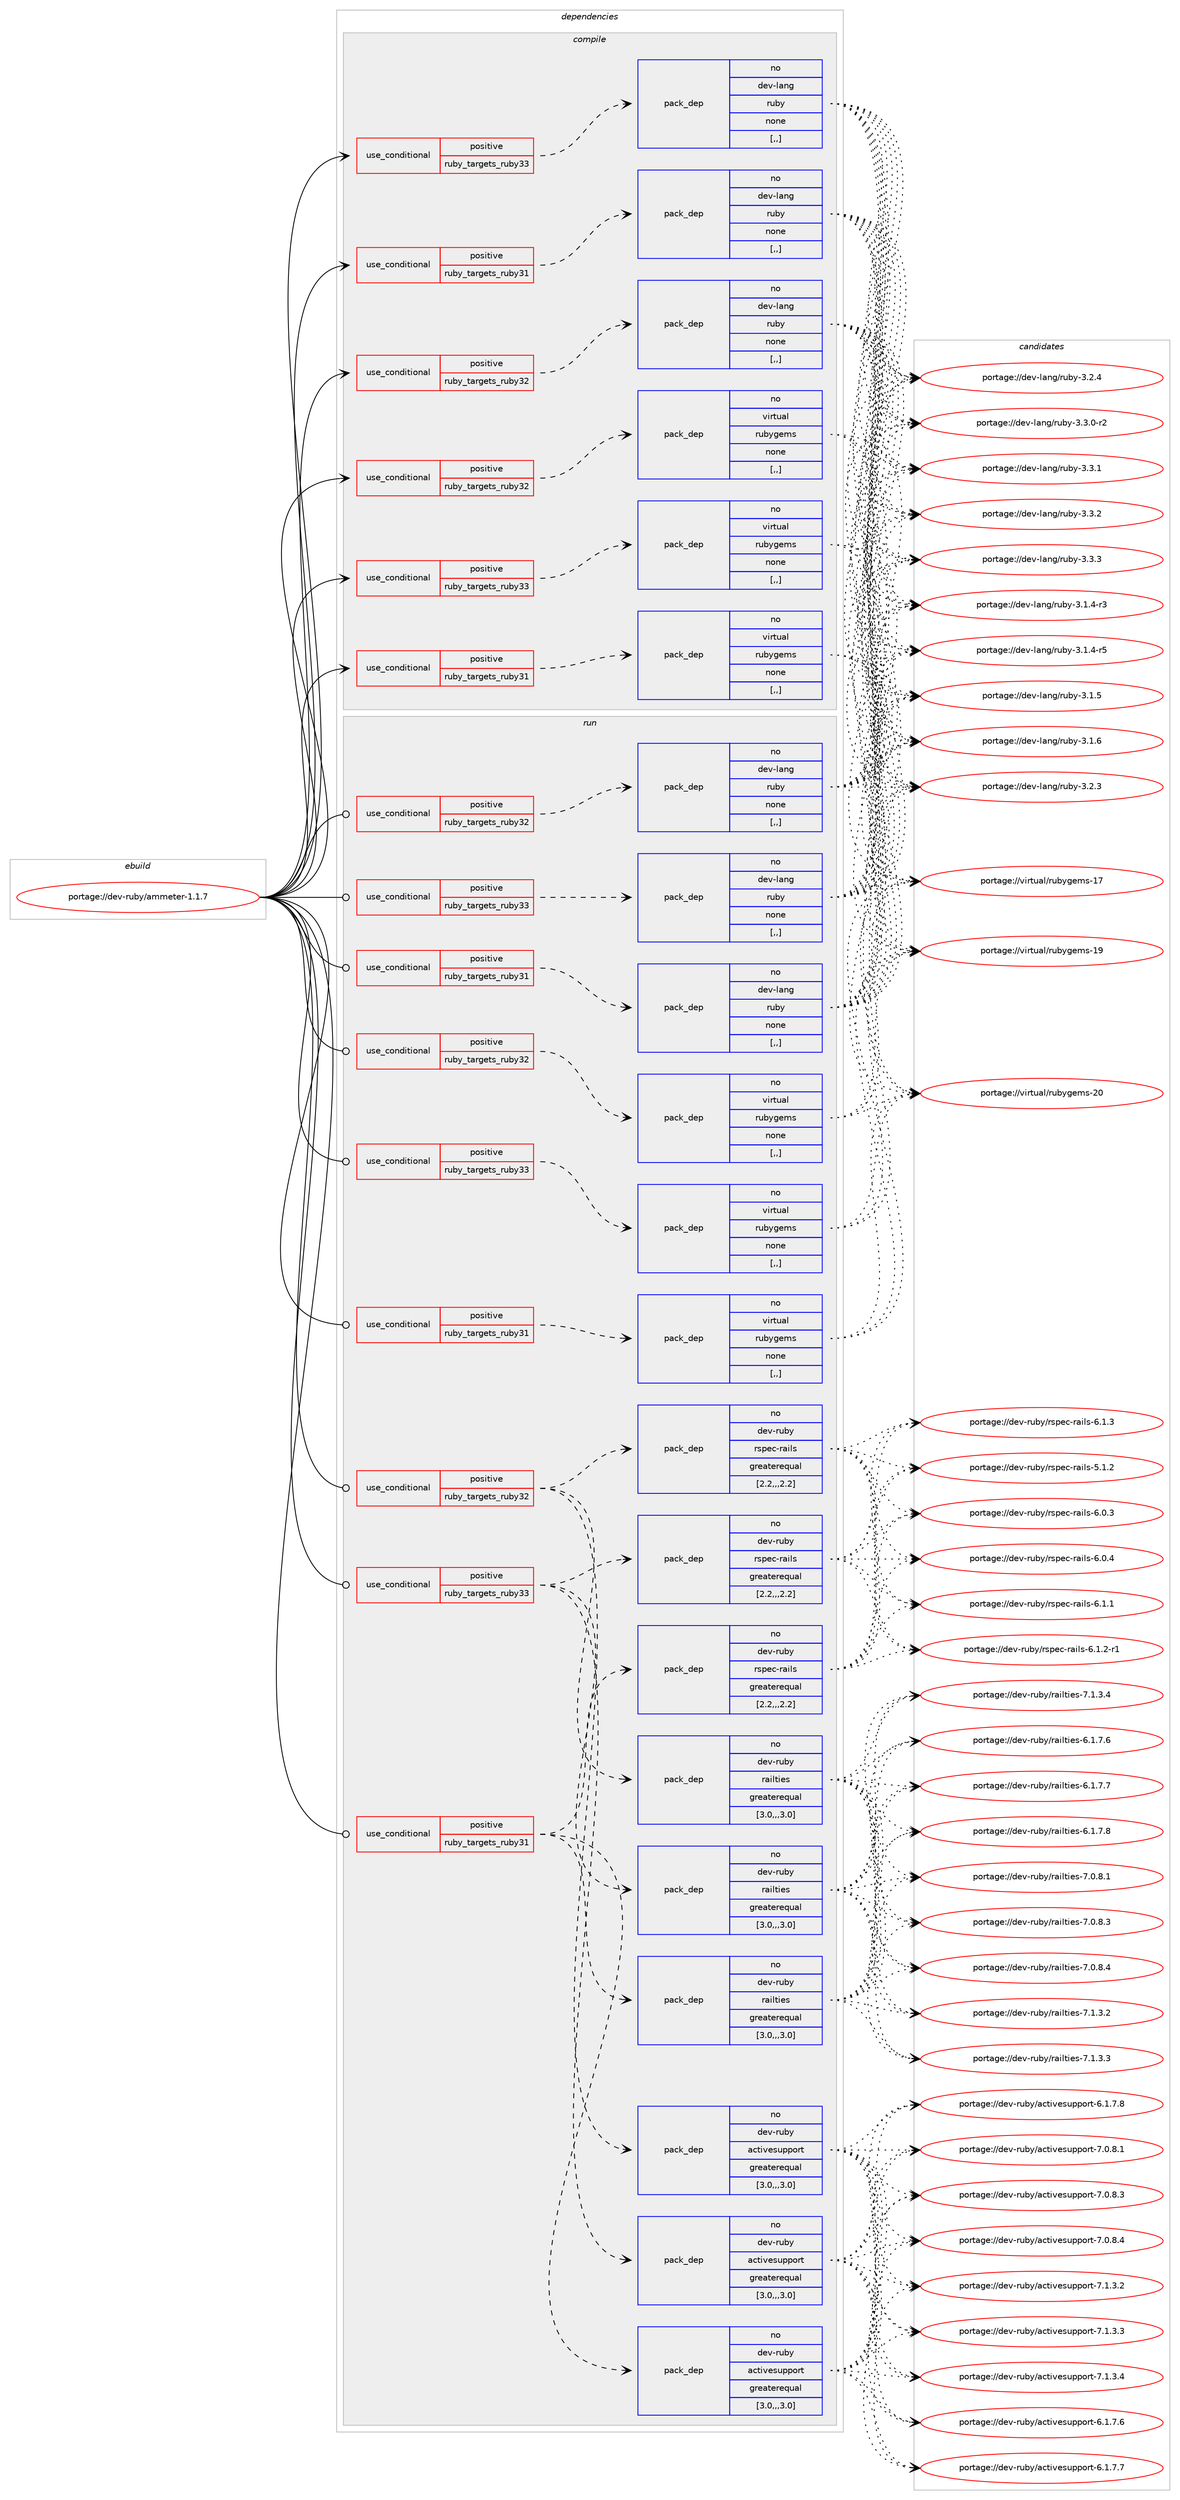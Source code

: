 digraph prolog {

# *************
# Graph options
# *************

newrank=true;
concentrate=true;
compound=true;
graph [rankdir=LR,fontname=Helvetica,fontsize=10,ranksep=1.5];#, ranksep=2.5, nodesep=0.2];
edge  [arrowhead=vee];
node  [fontname=Helvetica,fontsize=10];

# **********
# The ebuild
# **********

subgraph cluster_leftcol {
color=gray;
rank=same;
label=<<i>ebuild</i>>;
id [label="portage://dev-ruby/ammeter-1.1.7", color=red, width=4, href="../dev-ruby/ammeter-1.1.7.svg"];
}

# ****************
# The dependencies
# ****************

subgraph cluster_midcol {
color=gray;
label=<<i>dependencies</i>>;
subgraph cluster_compile {
fillcolor="#eeeeee";
style=filled;
label=<<i>compile</i>>;
subgraph cond43060 {
dependency172476 [label=<<TABLE BORDER="0" CELLBORDER="1" CELLSPACING="0" CELLPADDING="4"><TR><TD ROWSPAN="3" CELLPADDING="10">use_conditional</TD></TR><TR><TD>positive</TD></TR><TR><TD>ruby_targets_ruby31</TD></TR></TABLE>>, shape=none, color=red];
subgraph pack128158 {
dependency172477 [label=<<TABLE BORDER="0" CELLBORDER="1" CELLSPACING="0" CELLPADDING="4" WIDTH="220"><TR><TD ROWSPAN="6" CELLPADDING="30">pack_dep</TD></TR><TR><TD WIDTH="110">no</TD></TR><TR><TD>dev-lang</TD></TR><TR><TD>ruby</TD></TR><TR><TD>none</TD></TR><TR><TD>[,,]</TD></TR></TABLE>>, shape=none, color=blue];
}
dependency172476:e -> dependency172477:w [weight=20,style="dashed",arrowhead="vee"];
}
id:e -> dependency172476:w [weight=20,style="solid",arrowhead="vee"];
subgraph cond43061 {
dependency172478 [label=<<TABLE BORDER="0" CELLBORDER="1" CELLSPACING="0" CELLPADDING="4"><TR><TD ROWSPAN="3" CELLPADDING="10">use_conditional</TD></TR><TR><TD>positive</TD></TR><TR><TD>ruby_targets_ruby31</TD></TR></TABLE>>, shape=none, color=red];
subgraph pack128159 {
dependency172479 [label=<<TABLE BORDER="0" CELLBORDER="1" CELLSPACING="0" CELLPADDING="4" WIDTH="220"><TR><TD ROWSPAN="6" CELLPADDING="30">pack_dep</TD></TR><TR><TD WIDTH="110">no</TD></TR><TR><TD>virtual</TD></TR><TR><TD>rubygems</TD></TR><TR><TD>none</TD></TR><TR><TD>[,,]</TD></TR></TABLE>>, shape=none, color=blue];
}
dependency172478:e -> dependency172479:w [weight=20,style="dashed",arrowhead="vee"];
}
id:e -> dependency172478:w [weight=20,style="solid",arrowhead="vee"];
subgraph cond43062 {
dependency172480 [label=<<TABLE BORDER="0" CELLBORDER="1" CELLSPACING="0" CELLPADDING="4"><TR><TD ROWSPAN="3" CELLPADDING="10">use_conditional</TD></TR><TR><TD>positive</TD></TR><TR><TD>ruby_targets_ruby32</TD></TR></TABLE>>, shape=none, color=red];
subgraph pack128160 {
dependency172481 [label=<<TABLE BORDER="0" CELLBORDER="1" CELLSPACING="0" CELLPADDING="4" WIDTH="220"><TR><TD ROWSPAN="6" CELLPADDING="30">pack_dep</TD></TR><TR><TD WIDTH="110">no</TD></TR><TR><TD>dev-lang</TD></TR><TR><TD>ruby</TD></TR><TR><TD>none</TD></TR><TR><TD>[,,]</TD></TR></TABLE>>, shape=none, color=blue];
}
dependency172480:e -> dependency172481:w [weight=20,style="dashed",arrowhead="vee"];
}
id:e -> dependency172480:w [weight=20,style="solid",arrowhead="vee"];
subgraph cond43063 {
dependency172482 [label=<<TABLE BORDER="0" CELLBORDER="1" CELLSPACING="0" CELLPADDING="4"><TR><TD ROWSPAN="3" CELLPADDING="10">use_conditional</TD></TR><TR><TD>positive</TD></TR><TR><TD>ruby_targets_ruby32</TD></TR></TABLE>>, shape=none, color=red];
subgraph pack128161 {
dependency172483 [label=<<TABLE BORDER="0" CELLBORDER="1" CELLSPACING="0" CELLPADDING="4" WIDTH="220"><TR><TD ROWSPAN="6" CELLPADDING="30">pack_dep</TD></TR><TR><TD WIDTH="110">no</TD></TR><TR><TD>virtual</TD></TR><TR><TD>rubygems</TD></TR><TR><TD>none</TD></TR><TR><TD>[,,]</TD></TR></TABLE>>, shape=none, color=blue];
}
dependency172482:e -> dependency172483:w [weight=20,style="dashed",arrowhead="vee"];
}
id:e -> dependency172482:w [weight=20,style="solid",arrowhead="vee"];
subgraph cond43064 {
dependency172484 [label=<<TABLE BORDER="0" CELLBORDER="1" CELLSPACING="0" CELLPADDING="4"><TR><TD ROWSPAN="3" CELLPADDING="10">use_conditional</TD></TR><TR><TD>positive</TD></TR><TR><TD>ruby_targets_ruby33</TD></TR></TABLE>>, shape=none, color=red];
subgraph pack128162 {
dependency172485 [label=<<TABLE BORDER="0" CELLBORDER="1" CELLSPACING="0" CELLPADDING="4" WIDTH="220"><TR><TD ROWSPAN="6" CELLPADDING="30">pack_dep</TD></TR><TR><TD WIDTH="110">no</TD></TR><TR><TD>dev-lang</TD></TR><TR><TD>ruby</TD></TR><TR><TD>none</TD></TR><TR><TD>[,,]</TD></TR></TABLE>>, shape=none, color=blue];
}
dependency172484:e -> dependency172485:w [weight=20,style="dashed",arrowhead="vee"];
}
id:e -> dependency172484:w [weight=20,style="solid",arrowhead="vee"];
subgraph cond43065 {
dependency172486 [label=<<TABLE BORDER="0" CELLBORDER="1" CELLSPACING="0" CELLPADDING="4"><TR><TD ROWSPAN="3" CELLPADDING="10">use_conditional</TD></TR><TR><TD>positive</TD></TR><TR><TD>ruby_targets_ruby33</TD></TR></TABLE>>, shape=none, color=red];
subgraph pack128163 {
dependency172487 [label=<<TABLE BORDER="0" CELLBORDER="1" CELLSPACING="0" CELLPADDING="4" WIDTH="220"><TR><TD ROWSPAN="6" CELLPADDING="30">pack_dep</TD></TR><TR><TD WIDTH="110">no</TD></TR><TR><TD>virtual</TD></TR><TR><TD>rubygems</TD></TR><TR><TD>none</TD></TR><TR><TD>[,,]</TD></TR></TABLE>>, shape=none, color=blue];
}
dependency172486:e -> dependency172487:w [weight=20,style="dashed",arrowhead="vee"];
}
id:e -> dependency172486:w [weight=20,style="solid",arrowhead="vee"];
}
subgraph cluster_compileandrun {
fillcolor="#eeeeee";
style=filled;
label=<<i>compile and run</i>>;
}
subgraph cluster_run {
fillcolor="#eeeeee";
style=filled;
label=<<i>run</i>>;
subgraph cond43066 {
dependency172488 [label=<<TABLE BORDER="0" CELLBORDER="1" CELLSPACING="0" CELLPADDING="4"><TR><TD ROWSPAN="3" CELLPADDING="10">use_conditional</TD></TR><TR><TD>positive</TD></TR><TR><TD>ruby_targets_ruby31</TD></TR></TABLE>>, shape=none, color=red];
subgraph pack128164 {
dependency172489 [label=<<TABLE BORDER="0" CELLBORDER="1" CELLSPACING="0" CELLPADDING="4" WIDTH="220"><TR><TD ROWSPAN="6" CELLPADDING="30">pack_dep</TD></TR><TR><TD WIDTH="110">no</TD></TR><TR><TD>dev-lang</TD></TR><TR><TD>ruby</TD></TR><TR><TD>none</TD></TR><TR><TD>[,,]</TD></TR></TABLE>>, shape=none, color=blue];
}
dependency172488:e -> dependency172489:w [weight=20,style="dashed",arrowhead="vee"];
}
id:e -> dependency172488:w [weight=20,style="solid",arrowhead="odot"];
subgraph cond43067 {
dependency172490 [label=<<TABLE BORDER="0" CELLBORDER="1" CELLSPACING="0" CELLPADDING="4"><TR><TD ROWSPAN="3" CELLPADDING="10">use_conditional</TD></TR><TR><TD>positive</TD></TR><TR><TD>ruby_targets_ruby31</TD></TR></TABLE>>, shape=none, color=red];
subgraph pack128165 {
dependency172491 [label=<<TABLE BORDER="0" CELLBORDER="1" CELLSPACING="0" CELLPADDING="4" WIDTH="220"><TR><TD ROWSPAN="6" CELLPADDING="30">pack_dep</TD></TR><TR><TD WIDTH="110">no</TD></TR><TR><TD>dev-ruby</TD></TR><TR><TD>activesupport</TD></TR><TR><TD>greaterequal</TD></TR><TR><TD>[3.0,,,3.0]</TD></TR></TABLE>>, shape=none, color=blue];
}
dependency172490:e -> dependency172491:w [weight=20,style="dashed",arrowhead="vee"];
subgraph pack128166 {
dependency172492 [label=<<TABLE BORDER="0" CELLBORDER="1" CELLSPACING="0" CELLPADDING="4" WIDTH="220"><TR><TD ROWSPAN="6" CELLPADDING="30">pack_dep</TD></TR><TR><TD WIDTH="110">no</TD></TR><TR><TD>dev-ruby</TD></TR><TR><TD>railties</TD></TR><TR><TD>greaterequal</TD></TR><TR><TD>[3.0,,,3.0]</TD></TR></TABLE>>, shape=none, color=blue];
}
dependency172490:e -> dependency172492:w [weight=20,style="dashed",arrowhead="vee"];
subgraph pack128167 {
dependency172493 [label=<<TABLE BORDER="0" CELLBORDER="1" CELLSPACING="0" CELLPADDING="4" WIDTH="220"><TR><TD ROWSPAN="6" CELLPADDING="30">pack_dep</TD></TR><TR><TD WIDTH="110">no</TD></TR><TR><TD>dev-ruby</TD></TR><TR><TD>rspec-rails</TD></TR><TR><TD>greaterequal</TD></TR><TR><TD>[2.2,,,2.2]</TD></TR></TABLE>>, shape=none, color=blue];
}
dependency172490:e -> dependency172493:w [weight=20,style="dashed",arrowhead="vee"];
}
id:e -> dependency172490:w [weight=20,style="solid",arrowhead="odot"];
subgraph cond43068 {
dependency172494 [label=<<TABLE BORDER="0" CELLBORDER="1" CELLSPACING="0" CELLPADDING="4"><TR><TD ROWSPAN="3" CELLPADDING="10">use_conditional</TD></TR><TR><TD>positive</TD></TR><TR><TD>ruby_targets_ruby31</TD></TR></TABLE>>, shape=none, color=red];
subgraph pack128168 {
dependency172495 [label=<<TABLE BORDER="0" CELLBORDER="1" CELLSPACING="0" CELLPADDING="4" WIDTH="220"><TR><TD ROWSPAN="6" CELLPADDING="30">pack_dep</TD></TR><TR><TD WIDTH="110">no</TD></TR><TR><TD>virtual</TD></TR><TR><TD>rubygems</TD></TR><TR><TD>none</TD></TR><TR><TD>[,,]</TD></TR></TABLE>>, shape=none, color=blue];
}
dependency172494:e -> dependency172495:w [weight=20,style="dashed",arrowhead="vee"];
}
id:e -> dependency172494:w [weight=20,style="solid",arrowhead="odot"];
subgraph cond43069 {
dependency172496 [label=<<TABLE BORDER="0" CELLBORDER="1" CELLSPACING="0" CELLPADDING="4"><TR><TD ROWSPAN="3" CELLPADDING="10">use_conditional</TD></TR><TR><TD>positive</TD></TR><TR><TD>ruby_targets_ruby32</TD></TR></TABLE>>, shape=none, color=red];
subgraph pack128169 {
dependency172497 [label=<<TABLE BORDER="0" CELLBORDER="1" CELLSPACING="0" CELLPADDING="4" WIDTH="220"><TR><TD ROWSPAN="6" CELLPADDING="30">pack_dep</TD></TR><TR><TD WIDTH="110">no</TD></TR><TR><TD>dev-lang</TD></TR><TR><TD>ruby</TD></TR><TR><TD>none</TD></TR><TR><TD>[,,]</TD></TR></TABLE>>, shape=none, color=blue];
}
dependency172496:e -> dependency172497:w [weight=20,style="dashed",arrowhead="vee"];
}
id:e -> dependency172496:w [weight=20,style="solid",arrowhead="odot"];
subgraph cond43070 {
dependency172498 [label=<<TABLE BORDER="0" CELLBORDER="1" CELLSPACING="0" CELLPADDING="4"><TR><TD ROWSPAN="3" CELLPADDING="10">use_conditional</TD></TR><TR><TD>positive</TD></TR><TR><TD>ruby_targets_ruby32</TD></TR></TABLE>>, shape=none, color=red];
subgraph pack128170 {
dependency172499 [label=<<TABLE BORDER="0" CELLBORDER="1" CELLSPACING="0" CELLPADDING="4" WIDTH="220"><TR><TD ROWSPAN="6" CELLPADDING="30">pack_dep</TD></TR><TR><TD WIDTH="110">no</TD></TR><TR><TD>dev-ruby</TD></TR><TR><TD>activesupport</TD></TR><TR><TD>greaterequal</TD></TR><TR><TD>[3.0,,,3.0]</TD></TR></TABLE>>, shape=none, color=blue];
}
dependency172498:e -> dependency172499:w [weight=20,style="dashed",arrowhead="vee"];
subgraph pack128171 {
dependency172500 [label=<<TABLE BORDER="0" CELLBORDER="1" CELLSPACING="0" CELLPADDING="4" WIDTH="220"><TR><TD ROWSPAN="6" CELLPADDING="30">pack_dep</TD></TR><TR><TD WIDTH="110">no</TD></TR><TR><TD>dev-ruby</TD></TR><TR><TD>railties</TD></TR><TR><TD>greaterequal</TD></TR><TR><TD>[3.0,,,3.0]</TD></TR></TABLE>>, shape=none, color=blue];
}
dependency172498:e -> dependency172500:w [weight=20,style="dashed",arrowhead="vee"];
subgraph pack128172 {
dependency172501 [label=<<TABLE BORDER="0" CELLBORDER="1" CELLSPACING="0" CELLPADDING="4" WIDTH="220"><TR><TD ROWSPAN="6" CELLPADDING="30">pack_dep</TD></TR><TR><TD WIDTH="110">no</TD></TR><TR><TD>dev-ruby</TD></TR><TR><TD>rspec-rails</TD></TR><TR><TD>greaterequal</TD></TR><TR><TD>[2.2,,,2.2]</TD></TR></TABLE>>, shape=none, color=blue];
}
dependency172498:e -> dependency172501:w [weight=20,style="dashed",arrowhead="vee"];
}
id:e -> dependency172498:w [weight=20,style="solid",arrowhead="odot"];
subgraph cond43071 {
dependency172502 [label=<<TABLE BORDER="0" CELLBORDER="1" CELLSPACING="0" CELLPADDING="4"><TR><TD ROWSPAN="3" CELLPADDING="10">use_conditional</TD></TR><TR><TD>positive</TD></TR><TR><TD>ruby_targets_ruby32</TD></TR></TABLE>>, shape=none, color=red];
subgraph pack128173 {
dependency172503 [label=<<TABLE BORDER="0" CELLBORDER="1" CELLSPACING="0" CELLPADDING="4" WIDTH="220"><TR><TD ROWSPAN="6" CELLPADDING="30">pack_dep</TD></TR><TR><TD WIDTH="110">no</TD></TR><TR><TD>virtual</TD></TR><TR><TD>rubygems</TD></TR><TR><TD>none</TD></TR><TR><TD>[,,]</TD></TR></TABLE>>, shape=none, color=blue];
}
dependency172502:e -> dependency172503:w [weight=20,style="dashed",arrowhead="vee"];
}
id:e -> dependency172502:w [weight=20,style="solid",arrowhead="odot"];
subgraph cond43072 {
dependency172504 [label=<<TABLE BORDER="0" CELLBORDER="1" CELLSPACING="0" CELLPADDING="4"><TR><TD ROWSPAN="3" CELLPADDING="10">use_conditional</TD></TR><TR><TD>positive</TD></TR><TR><TD>ruby_targets_ruby33</TD></TR></TABLE>>, shape=none, color=red];
subgraph pack128174 {
dependency172505 [label=<<TABLE BORDER="0" CELLBORDER="1" CELLSPACING="0" CELLPADDING="4" WIDTH="220"><TR><TD ROWSPAN="6" CELLPADDING="30">pack_dep</TD></TR><TR><TD WIDTH="110">no</TD></TR><TR><TD>dev-lang</TD></TR><TR><TD>ruby</TD></TR><TR><TD>none</TD></TR><TR><TD>[,,]</TD></TR></TABLE>>, shape=none, color=blue];
}
dependency172504:e -> dependency172505:w [weight=20,style="dashed",arrowhead="vee"];
}
id:e -> dependency172504:w [weight=20,style="solid",arrowhead="odot"];
subgraph cond43073 {
dependency172506 [label=<<TABLE BORDER="0" CELLBORDER="1" CELLSPACING="0" CELLPADDING="4"><TR><TD ROWSPAN="3" CELLPADDING="10">use_conditional</TD></TR><TR><TD>positive</TD></TR><TR><TD>ruby_targets_ruby33</TD></TR></TABLE>>, shape=none, color=red];
subgraph pack128175 {
dependency172507 [label=<<TABLE BORDER="0" CELLBORDER="1" CELLSPACING="0" CELLPADDING="4" WIDTH="220"><TR><TD ROWSPAN="6" CELLPADDING="30">pack_dep</TD></TR><TR><TD WIDTH="110">no</TD></TR><TR><TD>dev-ruby</TD></TR><TR><TD>activesupport</TD></TR><TR><TD>greaterequal</TD></TR><TR><TD>[3.0,,,3.0]</TD></TR></TABLE>>, shape=none, color=blue];
}
dependency172506:e -> dependency172507:w [weight=20,style="dashed",arrowhead="vee"];
subgraph pack128176 {
dependency172508 [label=<<TABLE BORDER="0" CELLBORDER="1" CELLSPACING="0" CELLPADDING="4" WIDTH="220"><TR><TD ROWSPAN="6" CELLPADDING="30">pack_dep</TD></TR><TR><TD WIDTH="110">no</TD></TR><TR><TD>dev-ruby</TD></TR><TR><TD>railties</TD></TR><TR><TD>greaterequal</TD></TR><TR><TD>[3.0,,,3.0]</TD></TR></TABLE>>, shape=none, color=blue];
}
dependency172506:e -> dependency172508:w [weight=20,style="dashed",arrowhead="vee"];
subgraph pack128177 {
dependency172509 [label=<<TABLE BORDER="0" CELLBORDER="1" CELLSPACING="0" CELLPADDING="4" WIDTH="220"><TR><TD ROWSPAN="6" CELLPADDING="30">pack_dep</TD></TR><TR><TD WIDTH="110">no</TD></TR><TR><TD>dev-ruby</TD></TR><TR><TD>rspec-rails</TD></TR><TR><TD>greaterequal</TD></TR><TR><TD>[2.2,,,2.2]</TD></TR></TABLE>>, shape=none, color=blue];
}
dependency172506:e -> dependency172509:w [weight=20,style="dashed",arrowhead="vee"];
}
id:e -> dependency172506:w [weight=20,style="solid",arrowhead="odot"];
subgraph cond43074 {
dependency172510 [label=<<TABLE BORDER="0" CELLBORDER="1" CELLSPACING="0" CELLPADDING="4"><TR><TD ROWSPAN="3" CELLPADDING="10">use_conditional</TD></TR><TR><TD>positive</TD></TR><TR><TD>ruby_targets_ruby33</TD></TR></TABLE>>, shape=none, color=red];
subgraph pack128178 {
dependency172511 [label=<<TABLE BORDER="0" CELLBORDER="1" CELLSPACING="0" CELLPADDING="4" WIDTH="220"><TR><TD ROWSPAN="6" CELLPADDING="30">pack_dep</TD></TR><TR><TD WIDTH="110">no</TD></TR><TR><TD>virtual</TD></TR><TR><TD>rubygems</TD></TR><TR><TD>none</TD></TR><TR><TD>[,,]</TD></TR></TABLE>>, shape=none, color=blue];
}
dependency172510:e -> dependency172511:w [weight=20,style="dashed",arrowhead="vee"];
}
id:e -> dependency172510:w [weight=20,style="solid",arrowhead="odot"];
}
}

# **************
# The candidates
# **************

subgraph cluster_choices {
rank=same;
color=gray;
label=<<i>candidates</i>>;

subgraph choice128158 {
color=black;
nodesep=1;
choice100101118451089711010347114117981214551464946524511451 [label="portage://dev-lang/ruby-3.1.4-r3", color=red, width=4,href="../dev-lang/ruby-3.1.4-r3.svg"];
choice100101118451089711010347114117981214551464946524511453 [label="portage://dev-lang/ruby-3.1.4-r5", color=red, width=4,href="../dev-lang/ruby-3.1.4-r5.svg"];
choice10010111845108971101034711411798121455146494653 [label="portage://dev-lang/ruby-3.1.5", color=red, width=4,href="../dev-lang/ruby-3.1.5.svg"];
choice10010111845108971101034711411798121455146494654 [label="portage://dev-lang/ruby-3.1.6", color=red, width=4,href="../dev-lang/ruby-3.1.6.svg"];
choice10010111845108971101034711411798121455146504651 [label="portage://dev-lang/ruby-3.2.3", color=red, width=4,href="../dev-lang/ruby-3.2.3.svg"];
choice10010111845108971101034711411798121455146504652 [label="portage://dev-lang/ruby-3.2.4", color=red, width=4,href="../dev-lang/ruby-3.2.4.svg"];
choice100101118451089711010347114117981214551465146484511450 [label="portage://dev-lang/ruby-3.3.0-r2", color=red, width=4,href="../dev-lang/ruby-3.3.0-r2.svg"];
choice10010111845108971101034711411798121455146514649 [label="portage://dev-lang/ruby-3.3.1", color=red, width=4,href="../dev-lang/ruby-3.3.1.svg"];
choice10010111845108971101034711411798121455146514650 [label="portage://dev-lang/ruby-3.3.2", color=red, width=4,href="../dev-lang/ruby-3.3.2.svg"];
choice10010111845108971101034711411798121455146514651 [label="portage://dev-lang/ruby-3.3.3", color=red, width=4,href="../dev-lang/ruby-3.3.3.svg"];
dependency172477:e -> choice100101118451089711010347114117981214551464946524511451:w [style=dotted,weight="100"];
dependency172477:e -> choice100101118451089711010347114117981214551464946524511453:w [style=dotted,weight="100"];
dependency172477:e -> choice10010111845108971101034711411798121455146494653:w [style=dotted,weight="100"];
dependency172477:e -> choice10010111845108971101034711411798121455146494654:w [style=dotted,weight="100"];
dependency172477:e -> choice10010111845108971101034711411798121455146504651:w [style=dotted,weight="100"];
dependency172477:e -> choice10010111845108971101034711411798121455146504652:w [style=dotted,weight="100"];
dependency172477:e -> choice100101118451089711010347114117981214551465146484511450:w [style=dotted,weight="100"];
dependency172477:e -> choice10010111845108971101034711411798121455146514649:w [style=dotted,weight="100"];
dependency172477:e -> choice10010111845108971101034711411798121455146514650:w [style=dotted,weight="100"];
dependency172477:e -> choice10010111845108971101034711411798121455146514651:w [style=dotted,weight="100"];
}
subgraph choice128159 {
color=black;
nodesep=1;
choice118105114116117971084711411798121103101109115454955 [label="portage://virtual/rubygems-17", color=red, width=4,href="../virtual/rubygems-17.svg"];
choice118105114116117971084711411798121103101109115454957 [label="portage://virtual/rubygems-19", color=red, width=4,href="../virtual/rubygems-19.svg"];
choice118105114116117971084711411798121103101109115455048 [label="portage://virtual/rubygems-20", color=red, width=4,href="../virtual/rubygems-20.svg"];
dependency172479:e -> choice118105114116117971084711411798121103101109115454955:w [style=dotted,weight="100"];
dependency172479:e -> choice118105114116117971084711411798121103101109115454957:w [style=dotted,weight="100"];
dependency172479:e -> choice118105114116117971084711411798121103101109115455048:w [style=dotted,weight="100"];
}
subgraph choice128160 {
color=black;
nodesep=1;
choice100101118451089711010347114117981214551464946524511451 [label="portage://dev-lang/ruby-3.1.4-r3", color=red, width=4,href="../dev-lang/ruby-3.1.4-r3.svg"];
choice100101118451089711010347114117981214551464946524511453 [label="portage://dev-lang/ruby-3.1.4-r5", color=red, width=4,href="../dev-lang/ruby-3.1.4-r5.svg"];
choice10010111845108971101034711411798121455146494653 [label="portage://dev-lang/ruby-3.1.5", color=red, width=4,href="../dev-lang/ruby-3.1.5.svg"];
choice10010111845108971101034711411798121455146494654 [label="portage://dev-lang/ruby-3.1.6", color=red, width=4,href="../dev-lang/ruby-3.1.6.svg"];
choice10010111845108971101034711411798121455146504651 [label="portage://dev-lang/ruby-3.2.3", color=red, width=4,href="../dev-lang/ruby-3.2.3.svg"];
choice10010111845108971101034711411798121455146504652 [label="portage://dev-lang/ruby-3.2.4", color=red, width=4,href="../dev-lang/ruby-3.2.4.svg"];
choice100101118451089711010347114117981214551465146484511450 [label="portage://dev-lang/ruby-3.3.0-r2", color=red, width=4,href="../dev-lang/ruby-3.3.0-r2.svg"];
choice10010111845108971101034711411798121455146514649 [label="portage://dev-lang/ruby-3.3.1", color=red, width=4,href="../dev-lang/ruby-3.3.1.svg"];
choice10010111845108971101034711411798121455146514650 [label="portage://dev-lang/ruby-3.3.2", color=red, width=4,href="../dev-lang/ruby-3.3.2.svg"];
choice10010111845108971101034711411798121455146514651 [label="portage://dev-lang/ruby-3.3.3", color=red, width=4,href="../dev-lang/ruby-3.3.3.svg"];
dependency172481:e -> choice100101118451089711010347114117981214551464946524511451:w [style=dotted,weight="100"];
dependency172481:e -> choice100101118451089711010347114117981214551464946524511453:w [style=dotted,weight="100"];
dependency172481:e -> choice10010111845108971101034711411798121455146494653:w [style=dotted,weight="100"];
dependency172481:e -> choice10010111845108971101034711411798121455146494654:w [style=dotted,weight="100"];
dependency172481:e -> choice10010111845108971101034711411798121455146504651:w [style=dotted,weight="100"];
dependency172481:e -> choice10010111845108971101034711411798121455146504652:w [style=dotted,weight="100"];
dependency172481:e -> choice100101118451089711010347114117981214551465146484511450:w [style=dotted,weight="100"];
dependency172481:e -> choice10010111845108971101034711411798121455146514649:w [style=dotted,weight="100"];
dependency172481:e -> choice10010111845108971101034711411798121455146514650:w [style=dotted,weight="100"];
dependency172481:e -> choice10010111845108971101034711411798121455146514651:w [style=dotted,weight="100"];
}
subgraph choice128161 {
color=black;
nodesep=1;
choice118105114116117971084711411798121103101109115454955 [label="portage://virtual/rubygems-17", color=red, width=4,href="../virtual/rubygems-17.svg"];
choice118105114116117971084711411798121103101109115454957 [label="portage://virtual/rubygems-19", color=red, width=4,href="../virtual/rubygems-19.svg"];
choice118105114116117971084711411798121103101109115455048 [label="portage://virtual/rubygems-20", color=red, width=4,href="../virtual/rubygems-20.svg"];
dependency172483:e -> choice118105114116117971084711411798121103101109115454955:w [style=dotted,weight="100"];
dependency172483:e -> choice118105114116117971084711411798121103101109115454957:w [style=dotted,weight="100"];
dependency172483:e -> choice118105114116117971084711411798121103101109115455048:w [style=dotted,weight="100"];
}
subgraph choice128162 {
color=black;
nodesep=1;
choice100101118451089711010347114117981214551464946524511451 [label="portage://dev-lang/ruby-3.1.4-r3", color=red, width=4,href="../dev-lang/ruby-3.1.4-r3.svg"];
choice100101118451089711010347114117981214551464946524511453 [label="portage://dev-lang/ruby-3.1.4-r5", color=red, width=4,href="../dev-lang/ruby-3.1.4-r5.svg"];
choice10010111845108971101034711411798121455146494653 [label="portage://dev-lang/ruby-3.1.5", color=red, width=4,href="../dev-lang/ruby-3.1.5.svg"];
choice10010111845108971101034711411798121455146494654 [label="portage://dev-lang/ruby-3.1.6", color=red, width=4,href="../dev-lang/ruby-3.1.6.svg"];
choice10010111845108971101034711411798121455146504651 [label="portage://dev-lang/ruby-3.2.3", color=red, width=4,href="../dev-lang/ruby-3.2.3.svg"];
choice10010111845108971101034711411798121455146504652 [label="portage://dev-lang/ruby-3.2.4", color=red, width=4,href="../dev-lang/ruby-3.2.4.svg"];
choice100101118451089711010347114117981214551465146484511450 [label="portage://dev-lang/ruby-3.3.0-r2", color=red, width=4,href="../dev-lang/ruby-3.3.0-r2.svg"];
choice10010111845108971101034711411798121455146514649 [label="portage://dev-lang/ruby-3.3.1", color=red, width=4,href="../dev-lang/ruby-3.3.1.svg"];
choice10010111845108971101034711411798121455146514650 [label="portage://dev-lang/ruby-3.3.2", color=red, width=4,href="../dev-lang/ruby-3.3.2.svg"];
choice10010111845108971101034711411798121455146514651 [label="portage://dev-lang/ruby-3.3.3", color=red, width=4,href="../dev-lang/ruby-3.3.3.svg"];
dependency172485:e -> choice100101118451089711010347114117981214551464946524511451:w [style=dotted,weight="100"];
dependency172485:e -> choice100101118451089711010347114117981214551464946524511453:w [style=dotted,weight="100"];
dependency172485:e -> choice10010111845108971101034711411798121455146494653:w [style=dotted,weight="100"];
dependency172485:e -> choice10010111845108971101034711411798121455146494654:w [style=dotted,weight="100"];
dependency172485:e -> choice10010111845108971101034711411798121455146504651:w [style=dotted,weight="100"];
dependency172485:e -> choice10010111845108971101034711411798121455146504652:w [style=dotted,weight="100"];
dependency172485:e -> choice100101118451089711010347114117981214551465146484511450:w [style=dotted,weight="100"];
dependency172485:e -> choice10010111845108971101034711411798121455146514649:w [style=dotted,weight="100"];
dependency172485:e -> choice10010111845108971101034711411798121455146514650:w [style=dotted,weight="100"];
dependency172485:e -> choice10010111845108971101034711411798121455146514651:w [style=dotted,weight="100"];
}
subgraph choice128163 {
color=black;
nodesep=1;
choice118105114116117971084711411798121103101109115454955 [label="portage://virtual/rubygems-17", color=red, width=4,href="../virtual/rubygems-17.svg"];
choice118105114116117971084711411798121103101109115454957 [label="portage://virtual/rubygems-19", color=red, width=4,href="../virtual/rubygems-19.svg"];
choice118105114116117971084711411798121103101109115455048 [label="portage://virtual/rubygems-20", color=red, width=4,href="../virtual/rubygems-20.svg"];
dependency172487:e -> choice118105114116117971084711411798121103101109115454955:w [style=dotted,weight="100"];
dependency172487:e -> choice118105114116117971084711411798121103101109115454957:w [style=dotted,weight="100"];
dependency172487:e -> choice118105114116117971084711411798121103101109115455048:w [style=dotted,weight="100"];
}
subgraph choice128164 {
color=black;
nodesep=1;
choice100101118451089711010347114117981214551464946524511451 [label="portage://dev-lang/ruby-3.1.4-r3", color=red, width=4,href="../dev-lang/ruby-3.1.4-r3.svg"];
choice100101118451089711010347114117981214551464946524511453 [label="portage://dev-lang/ruby-3.1.4-r5", color=red, width=4,href="../dev-lang/ruby-3.1.4-r5.svg"];
choice10010111845108971101034711411798121455146494653 [label="portage://dev-lang/ruby-3.1.5", color=red, width=4,href="../dev-lang/ruby-3.1.5.svg"];
choice10010111845108971101034711411798121455146494654 [label="portage://dev-lang/ruby-3.1.6", color=red, width=4,href="../dev-lang/ruby-3.1.6.svg"];
choice10010111845108971101034711411798121455146504651 [label="portage://dev-lang/ruby-3.2.3", color=red, width=4,href="../dev-lang/ruby-3.2.3.svg"];
choice10010111845108971101034711411798121455146504652 [label="portage://dev-lang/ruby-3.2.4", color=red, width=4,href="../dev-lang/ruby-3.2.4.svg"];
choice100101118451089711010347114117981214551465146484511450 [label="portage://dev-lang/ruby-3.3.0-r2", color=red, width=4,href="../dev-lang/ruby-3.3.0-r2.svg"];
choice10010111845108971101034711411798121455146514649 [label="portage://dev-lang/ruby-3.3.1", color=red, width=4,href="../dev-lang/ruby-3.3.1.svg"];
choice10010111845108971101034711411798121455146514650 [label="portage://dev-lang/ruby-3.3.2", color=red, width=4,href="../dev-lang/ruby-3.3.2.svg"];
choice10010111845108971101034711411798121455146514651 [label="portage://dev-lang/ruby-3.3.3", color=red, width=4,href="../dev-lang/ruby-3.3.3.svg"];
dependency172489:e -> choice100101118451089711010347114117981214551464946524511451:w [style=dotted,weight="100"];
dependency172489:e -> choice100101118451089711010347114117981214551464946524511453:w [style=dotted,weight="100"];
dependency172489:e -> choice10010111845108971101034711411798121455146494653:w [style=dotted,weight="100"];
dependency172489:e -> choice10010111845108971101034711411798121455146494654:w [style=dotted,weight="100"];
dependency172489:e -> choice10010111845108971101034711411798121455146504651:w [style=dotted,weight="100"];
dependency172489:e -> choice10010111845108971101034711411798121455146504652:w [style=dotted,weight="100"];
dependency172489:e -> choice100101118451089711010347114117981214551465146484511450:w [style=dotted,weight="100"];
dependency172489:e -> choice10010111845108971101034711411798121455146514649:w [style=dotted,weight="100"];
dependency172489:e -> choice10010111845108971101034711411798121455146514650:w [style=dotted,weight="100"];
dependency172489:e -> choice10010111845108971101034711411798121455146514651:w [style=dotted,weight="100"];
}
subgraph choice128165 {
color=black;
nodesep=1;
choice10010111845114117981214797991161051181011151171121121111141164554464946554654 [label="portage://dev-ruby/activesupport-6.1.7.6", color=red, width=4,href="../dev-ruby/activesupport-6.1.7.6.svg"];
choice10010111845114117981214797991161051181011151171121121111141164554464946554655 [label="portage://dev-ruby/activesupport-6.1.7.7", color=red, width=4,href="../dev-ruby/activesupport-6.1.7.7.svg"];
choice10010111845114117981214797991161051181011151171121121111141164554464946554656 [label="portage://dev-ruby/activesupport-6.1.7.8", color=red, width=4,href="../dev-ruby/activesupport-6.1.7.8.svg"];
choice10010111845114117981214797991161051181011151171121121111141164555464846564649 [label="portage://dev-ruby/activesupport-7.0.8.1", color=red, width=4,href="../dev-ruby/activesupport-7.0.8.1.svg"];
choice10010111845114117981214797991161051181011151171121121111141164555464846564651 [label="portage://dev-ruby/activesupport-7.0.8.3", color=red, width=4,href="../dev-ruby/activesupport-7.0.8.3.svg"];
choice10010111845114117981214797991161051181011151171121121111141164555464846564652 [label="portage://dev-ruby/activesupport-7.0.8.4", color=red, width=4,href="../dev-ruby/activesupport-7.0.8.4.svg"];
choice10010111845114117981214797991161051181011151171121121111141164555464946514650 [label="portage://dev-ruby/activesupport-7.1.3.2", color=red, width=4,href="../dev-ruby/activesupport-7.1.3.2.svg"];
choice10010111845114117981214797991161051181011151171121121111141164555464946514651 [label="portage://dev-ruby/activesupport-7.1.3.3", color=red, width=4,href="../dev-ruby/activesupport-7.1.3.3.svg"];
choice10010111845114117981214797991161051181011151171121121111141164555464946514652 [label="portage://dev-ruby/activesupport-7.1.3.4", color=red, width=4,href="../dev-ruby/activesupport-7.1.3.4.svg"];
dependency172491:e -> choice10010111845114117981214797991161051181011151171121121111141164554464946554654:w [style=dotted,weight="100"];
dependency172491:e -> choice10010111845114117981214797991161051181011151171121121111141164554464946554655:w [style=dotted,weight="100"];
dependency172491:e -> choice10010111845114117981214797991161051181011151171121121111141164554464946554656:w [style=dotted,weight="100"];
dependency172491:e -> choice10010111845114117981214797991161051181011151171121121111141164555464846564649:w [style=dotted,weight="100"];
dependency172491:e -> choice10010111845114117981214797991161051181011151171121121111141164555464846564651:w [style=dotted,weight="100"];
dependency172491:e -> choice10010111845114117981214797991161051181011151171121121111141164555464846564652:w [style=dotted,weight="100"];
dependency172491:e -> choice10010111845114117981214797991161051181011151171121121111141164555464946514650:w [style=dotted,weight="100"];
dependency172491:e -> choice10010111845114117981214797991161051181011151171121121111141164555464946514651:w [style=dotted,weight="100"];
dependency172491:e -> choice10010111845114117981214797991161051181011151171121121111141164555464946514652:w [style=dotted,weight="100"];
}
subgraph choice128166 {
color=black;
nodesep=1;
choice100101118451141179812147114971051081161051011154554464946554654 [label="portage://dev-ruby/railties-6.1.7.6", color=red, width=4,href="../dev-ruby/railties-6.1.7.6.svg"];
choice100101118451141179812147114971051081161051011154554464946554655 [label="portage://dev-ruby/railties-6.1.7.7", color=red, width=4,href="../dev-ruby/railties-6.1.7.7.svg"];
choice100101118451141179812147114971051081161051011154554464946554656 [label="portage://dev-ruby/railties-6.1.7.8", color=red, width=4,href="../dev-ruby/railties-6.1.7.8.svg"];
choice100101118451141179812147114971051081161051011154555464846564649 [label="portage://dev-ruby/railties-7.0.8.1", color=red, width=4,href="../dev-ruby/railties-7.0.8.1.svg"];
choice100101118451141179812147114971051081161051011154555464846564651 [label="portage://dev-ruby/railties-7.0.8.3", color=red, width=4,href="../dev-ruby/railties-7.0.8.3.svg"];
choice100101118451141179812147114971051081161051011154555464846564652 [label="portage://dev-ruby/railties-7.0.8.4", color=red, width=4,href="../dev-ruby/railties-7.0.8.4.svg"];
choice100101118451141179812147114971051081161051011154555464946514650 [label="portage://dev-ruby/railties-7.1.3.2", color=red, width=4,href="../dev-ruby/railties-7.1.3.2.svg"];
choice100101118451141179812147114971051081161051011154555464946514651 [label="portage://dev-ruby/railties-7.1.3.3", color=red, width=4,href="../dev-ruby/railties-7.1.3.3.svg"];
choice100101118451141179812147114971051081161051011154555464946514652 [label="portage://dev-ruby/railties-7.1.3.4", color=red, width=4,href="../dev-ruby/railties-7.1.3.4.svg"];
dependency172492:e -> choice100101118451141179812147114971051081161051011154554464946554654:w [style=dotted,weight="100"];
dependency172492:e -> choice100101118451141179812147114971051081161051011154554464946554655:w [style=dotted,weight="100"];
dependency172492:e -> choice100101118451141179812147114971051081161051011154554464946554656:w [style=dotted,weight="100"];
dependency172492:e -> choice100101118451141179812147114971051081161051011154555464846564649:w [style=dotted,weight="100"];
dependency172492:e -> choice100101118451141179812147114971051081161051011154555464846564651:w [style=dotted,weight="100"];
dependency172492:e -> choice100101118451141179812147114971051081161051011154555464846564652:w [style=dotted,weight="100"];
dependency172492:e -> choice100101118451141179812147114971051081161051011154555464946514650:w [style=dotted,weight="100"];
dependency172492:e -> choice100101118451141179812147114971051081161051011154555464946514651:w [style=dotted,weight="100"];
dependency172492:e -> choice100101118451141179812147114971051081161051011154555464946514652:w [style=dotted,weight="100"];
}
subgraph choice128167 {
color=black;
nodesep=1;
choice100101118451141179812147114115112101994511497105108115455346494650 [label="portage://dev-ruby/rspec-rails-5.1.2", color=red, width=4,href="../dev-ruby/rspec-rails-5.1.2.svg"];
choice100101118451141179812147114115112101994511497105108115455446484651 [label="portage://dev-ruby/rspec-rails-6.0.3", color=red, width=4,href="../dev-ruby/rspec-rails-6.0.3.svg"];
choice100101118451141179812147114115112101994511497105108115455446484652 [label="portage://dev-ruby/rspec-rails-6.0.4", color=red, width=4,href="../dev-ruby/rspec-rails-6.0.4.svg"];
choice100101118451141179812147114115112101994511497105108115455446494649 [label="portage://dev-ruby/rspec-rails-6.1.1", color=red, width=4,href="../dev-ruby/rspec-rails-6.1.1.svg"];
choice1001011184511411798121471141151121019945114971051081154554464946504511449 [label="portage://dev-ruby/rspec-rails-6.1.2-r1", color=red, width=4,href="../dev-ruby/rspec-rails-6.1.2-r1.svg"];
choice100101118451141179812147114115112101994511497105108115455446494651 [label="portage://dev-ruby/rspec-rails-6.1.3", color=red, width=4,href="../dev-ruby/rspec-rails-6.1.3.svg"];
dependency172493:e -> choice100101118451141179812147114115112101994511497105108115455346494650:w [style=dotted,weight="100"];
dependency172493:e -> choice100101118451141179812147114115112101994511497105108115455446484651:w [style=dotted,weight="100"];
dependency172493:e -> choice100101118451141179812147114115112101994511497105108115455446484652:w [style=dotted,weight="100"];
dependency172493:e -> choice100101118451141179812147114115112101994511497105108115455446494649:w [style=dotted,weight="100"];
dependency172493:e -> choice1001011184511411798121471141151121019945114971051081154554464946504511449:w [style=dotted,weight="100"];
dependency172493:e -> choice100101118451141179812147114115112101994511497105108115455446494651:w [style=dotted,weight="100"];
}
subgraph choice128168 {
color=black;
nodesep=1;
choice118105114116117971084711411798121103101109115454955 [label="portage://virtual/rubygems-17", color=red, width=4,href="../virtual/rubygems-17.svg"];
choice118105114116117971084711411798121103101109115454957 [label="portage://virtual/rubygems-19", color=red, width=4,href="../virtual/rubygems-19.svg"];
choice118105114116117971084711411798121103101109115455048 [label="portage://virtual/rubygems-20", color=red, width=4,href="../virtual/rubygems-20.svg"];
dependency172495:e -> choice118105114116117971084711411798121103101109115454955:w [style=dotted,weight="100"];
dependency172495:e -> choice118105114116117971084711411798121103101109115454957:w [style=dotted,weight="100"];
dependency172495:e -> choice118105114116117971084711411798121103101109115455048:w [style=dotted,weight="100"];
}
subgraph choice128169 {
color=black;
nodesep=1;
choice100101118451089711010347114117981214551464946524511451 [label="portage://dev-lang/ruby-3.1.4-r3", color=red, width=4,href="../dev-lang/ruby-3.1.4-r3.svg"];
choice100101118451089711010347114117981214551464946524511453 [label="portage://dev-lang/ruby-3.1.4-r5", color=red, width=4,href="../dev-lang/ruby-3.1.4-r5.svg"];
choice10010111845108971101034711411798121455146494653 [label="portage://dev-lang/ruby-3.1.5", color=red, width=4,href="../dev-lang/ruby-3.1.5.svg"];
choice10010111845108971101034711411798121455146494654 [label="portage://dev-lang/ruby-3.1.6", color=red, width=4,href="../dev-lang/ruby-3.1.6.svg"];
choice10010111845108971101034711411798121455146504651 [label="portage://dev-lang/ruby-3.2.3", color=red, width=4,href="../dev-lang/ruby-3.2.3.svg"];
choice10010111845108971101034711411798121455146504652 [label="portage://dev-lang/ruby-3.2.4", color=red, width=4,href="../dev-lang/ruby-3.2.4.svg"];
choice100101118451089711010347114117981214551465146484511450 [label="portage://dev-lang/ruby-3.3.0-r2", color=red, width=4,href="../dev-lang/ruby-3.3.0-r2.svg"];
choice10010111845108971101034711411798121455146514649 [label="portage://dev-lang/ruby-3.3.1", color=red, width=4,href="../dev-lang/ruby-3.3.1.svg"];
choice10010111845108971101034711411798121455146514650 [label="portage://dev-lang/ruby-3.3.2", color=red, width=4,href="../dev-lang/ruby-3.3.2.svg"];
choice10010111845108971101034711411798121455146514651 [label="portage://dev-lang/ruby-3.3.3", color=red, width=4,href="../dev-lang/ruby-3.3.3.svg"];
dependency172497:e -> choice100101118451089711010347114117981214551464946524511451:w [style=dotted,weight="100"];
dependency172497:e -> choice100101118451089711010347114117981214551464946524511453:w [style=dotted,weight="100"];
dependency172497:e -> choice10010111845108971101034711411798121455146494653:w [style=dotted,weight="100"];
dependency172497:e -> choice10010111845108971101034711411798121455146494654:w [style=dotted,weight="100"];
dependency172497:e -> choice10010111845108971101034711411798121455146504651:w [style=dotted,weight="100"];
dependency172497:e -> choice10010111845108971101034711411798121455146504652:w [style=dotted,weight="100"];
dependency172497:e -> choice100101118451089711010347114117981214551465146484511450:w [style=dotted,weight="100"];
dependency172497:e -> choice10010111845108971101034711411798121455146514649:w [style=dotted,weight="100"];
dependency172497:e -> choice10010111845108971101034711411798121455146514650:w [style=dotted,weight="100"];
dependency172497:e -> choice10010111845108971101034711411798121455146514651:w [style=dotted,weight="100"];
}
subgraph choice128170 {
color=black;
nodesep=1;
choice10010111845114117981214797991161051181011151171121121111141164554464946554654 [label="portage://dev-ruby/activesupport-6.1.7.6", color=red, width=4,href="../dev-ruby/activesupport-6.1.7.6.svg"];
choice10010111845114117981214797991161051181011151171121121111141164554464946554655 [label="portage://dev-ruby/activesupport-6.1.7.7", color=red, width=4,href="../dev-ruby/activesupport-6.1.7.7.svg"];
choice10010111845114117981214797991161051181011151171121121111141164554464946554656 [label="portage://dev-ruby/activesupport-6.1.7.8", color=red, width=4,href="../dev-ruby/activesupport-6.1.7.8.svg"];
choice10010111845114117981214797991161051181011151171121121111141164555464846564649 [label="portage://dev-ruby/activesupport-7.0.8.1", color=red, width=4,href="../dev-ruby/activesupport-7.0.8.1.svg"];
choice10010111845114117981214797991161051181011151171121121111141164555464846564651 [label="portage://dev-ruby/activesupport-7.0.8.3", color=red, width=4,href="../dev-ruby/activesupport-7.0.8.3.svg"];
choice10010111845114117981214797991161051181011151171121121111141164555464846564652 [label="portage://dev-ruby/activesupport-7.0.8.4", color=red, width=4,href="../dev-ruby/activesupport-7.0.8.4.svg"];
choice10010111845114117981214797991161051181011151171121121111141164555464946514650 [label="portage://dev-ruby/activesupport-7.1.3.2", color=red, width=4,href="../dev-ruby/activesupport-7.1.3.2.svg"];
choice10010111845114117981214797991161051181011151171121121111141164555464946514651 [label="portage://dev-ruby/activesupport-7.1.3.3", color=red, width=4,href="../dev-ruby/activesupport-7.1.3.3.svg"];
choice10010111845114117981214797991161051181011151171121121111141164555464946514652 [label="portage://dev-ruby/activesupport-7.1.3.4", color=red, width=4,href="../dev-ruby/activesupport-7.1.3.4.svg"];
dependency172499:e -> choice10010111845114117981214797991161051181011151171121121111141164554464946554654:w [style=dotted,weight="100"];
dependency172499:e -> choice10010111845114117981214797991161051181011151171121121111141164554464946554655:w [style=dotted,weight="100"];
dependency172499:e -> choice10010111845114117981214797991161051181011151171121121111141164554464946554656:w [style=dotted,weight="100"];
dependency172499:e -> choice10010111845114117981214797991161051181011151171121121111141164555464846564649:w [style=dotted,weight="100"];
dependency172499:e -> choice10010111845114117981214797991161051181011151171121121111141164555464846564651:w [style=dotted,weight="100"];
dependency172499:e -> choice10010111845114117981214797991161051181011151171121121111141164555464846564652:w [style=dotted,weight="100"];
dependency172499:e -> choice10010111845114117981214797991161051181011151171121121111141164555464946514650:w [style=dotted,weight="100"];
dependency172499:e -> choice10010111845114117981214797991161051181011151171121121111141164555464946514651:w [style=dotted,weight="100"];
dependency172499:e -> choice10010111845114117981214797991161051181011151171121121111141164555464946514652:w [style=dotted,weight="100"];
}
subgraph choice128171 {
color=black;
nodesep=1;
choice100101118451141179812147114971051081161051011154554464946554654 [label="portage://dev-ruby/railties-6.1.7.6", color=red, width=4,href="../dev-ruby/railties-6.1.7.6.svg"];
choice100101118451141179812147114971051081161051011154554464946554655 [label="portage://dev-ruby/railties-6.1.7.7", color=red, width=4,href="../dev-ruby/railties-6.1.7.7.svg"];
choice100101118451141179812147114971051081161051011154554464946554656 [label="portage://dev-ruby/railties-6.1.7.8", color=red, width=4,href="../dev-ruby/railties-6.1.7.8.svg"];
choice100101118451141179812147114971051081161051011154555464846564649 [label="portage://dev-ruby/railties-7.0.8.1", color=red, width=4,href="../dev-ruby/railties-7.0.8.1.svg"];
choice100101118451141179812147114971051081161051011154555464846564651 [label="portage://dev-ruby/railties-7.0.8.3", color=red, width=4,href="../dev-ruby/railties-7.0.8.3.svg"];
choice100101118451141179812147114971051081161051011154555464846564652 [label="portage://dev-ruby/railties-7.0.8.4", color=red, width=4,href="../dev-ruby/railties-7.0.8.4.svg"];
choice100101118451141179812147114971051081161051011154555464946514650 [label="portage://dev-ruby/railties-7.1.3.2", color=red, width=4,href="../dev-ruby/railties-7.1.3.2.svg"];
choice100101118451141179812147114971051081161051011154555464946514651 [label="portage://dev-ruby/railties-7.1.3.3", color=red, width=4,href="../dev-ruby/railties-7.1.3.3.svg"];
choice100101118451141179812147114971051081161051011154555464946514652 [label="portage://dev-ruby/railties-7.1.3.4", color=red, width=4,href="../dev-ruby/railties-7.1.3.4.svg"];
dependency172500:e -> choice100101118451141179812147114971051081161051011154554464946554654:w [style=dotted,weight="100"];
dependency172500:e -> choice100101118451141179812147114971051081161051011154554464946554655:w [style=dotted,weight="100"];
dependency172500:e -> choice100101118451141179812147114971051081161051011154554464946554656:w [style=dotted,weight="100"];
dependency172500:e -> choice100101118451141179812147114971051081161051011154555464846564649:w [style=dotted,weight="100"];
dependency172500:e -> choice100101118451141179812147114971051081161051011154555464846564651:w [style=dotted,weight="100"];
dependency172500:e -> choice100101118451141179812147114971051081161051011154555464846564652:w [style=dotted,weight="100"];
dependency172500:e -> choice100101118451141179812147114971051081161051011154555464946514650:w [style=dotted,weight="100"];
dependency172500:e -> choice100101118451141179812147114971051081161051011154555464946514651:w [style=dotted,weight="100"];
dependency172500:e -> choice100101118451141179812147114971051081161051011154555464946514652:w [style=dotted,weight="100"];
}
subgraph choice128172 {
color=black;
nodesep=1;
choice100101118451141179812147114115112101994511497105108115455346494650 [label="portage://dev-ruby/rspec-rails-5.1.2", color=red, width=4,href="../dev-ruby/rspec-rails-5.1.2.svg"];
choice100101118451141179812147114115112101994511497105108115455446484651 [label="portage://dev-ruby/rspec-rails-6.0.3", color=red, width=4,href="../dev-ruby/rspec-rails-6.0.3.svg"];
choice100101118451141179812147114115112101994511497105108115455446484652 [label="portage://dev-ruby/rspec-rails-6.0.4", color=red, width=4,href="../dev-ruby/rspec-rails-6.0.4.svg"];
choice100101118451141179812147114115112101994511497105108115455446494649 [label="portage://dev-ruby/rspec-rails-6.1.1", color=red, width=4,href="../dev-ruby/rspec-rails-6.1.1.svg"];
choice1001011184511411798121471141151121019945114971051081154554464946504511449 [label="portage://dev-ruby/rspec-rails-6.1.2-r1", color=red, width=4,href="../dev-ruby/rspec-rails-6.1.2-r1.svg"];
choice100101118451141179812147114115112101994511497105108115455446494651 [label="portage://dev-ruby/rspec-rails-6.1.3", color=red, width=4,href="../dev-ruby/rspec-rails-6.1.3.svg"];
dependency172501:e -> choice100101118451141179812147114115112101994511497105108115455346494650:w [style=dotted,weight="100"];
dependency172501:e -> choice100101118451141179812147114115112101994511497105108115455446484651:w [style=dotted,weight="100"];
dependency172501:e -> choice100101118451141179812147114115112101994511497105108115455446484652:w [style=dotted,weight="100"];
dependency172501:e -> choice100101118451141179812147114115112101994511497105108115455446494649:w [style=dotted,weight="100"];
dependency172501:e -> choice1001011184511411798121471141151121019945114971051081154554464946504511449:w [style=dotted,weight="100"];
dependency172501:e -> choice100101118451141179812147114115112101994511497105108115455446494651:w [style=dotted,weight="100"];
}
subgraph choice128173 {
color=black;
nodesep=1;
choice118105114116117971084711411798121103101109115454955 [label="portage://virtual/rubygems-17", color=red, width=4,href="../virtual/rubygems-17.svg"];
choice118105114116117971084711411798121103101109115454957 [label="portage://virtual/rubygems-19", color=red, width=4,href="../virtual/rubygems-19.svg"];
choice118105114116117971084711411798121103101109115455048 [label="portage://virtual/rubygems-20", color=red, width=4,href="../virtual/rubygems-20.svg"];
dependency172503:e -> choice118105114116117971084711411798121103101109115454955:w [style=dotted,weight="100"];
dependency172503:e -> choice118105114116117971084711411798121103101109115454957:w [style=dotted,weight="100"];
dependency172503:e -> choice118105114116117971084711411798121103101109115455048:w [style=dotted,weight="100"];
}
subgraph choice128174 {
color=black;
nodesep=1;
choice100101118451089711010347114117981214551464946524511451 [label="portage://dev-lang/ruby-3.1.4-r3", color=red, width=4,href="../dev-lang/ruby-3.1.4-r3.svg"];
choice100101118451089711010347114117981214551464946524511453 [label="portage://dev-lang/ruby-3.1.4-r5", color=red, width=4,href="../dev-lang/ruby-3.1.4-r5.svg"];
choice10010111845108971101034711411798121455146494653 [label="portage://dev-lang/ruby-3.1.5", color=red, width=4,href="../dev-lang/ruby-3.1.5.svg"];
choice10010111845108971101034711411798121455146494654 [label="portage://dev-lang/ruby-3.1.6", color=red, width=4,href="../dev-lang/ruby-3.1.6.svg"];
choice10010111845108971101034711411798121455146504651 [label="portage://dev-lang/ruby-3.2.3", color=red, width=4,href="../dev-lang/ruby-3.2.3.svg"];
choice10010111845108971101034711411798121455146504652 [label="portage://dev-lang/ruby-3.2.4", color=red, width=4,href="../dev-lang/ruby-3.2.4.svg"];
choice100101118451089711010347114117981214551465146484511450 [label="portage://dev-lang/ruby-3.3.0-r2", color=red, width=4,href="../dev-lang/ruby-3.3.0-r2.svg"];
choice10010111845108971101034711411798121455146514649 [label="portage://dev-lang/ruby-3.3.1", color=red, width=4,href="../dev-lang/ruby-3.3.1.svg"];
choice10010111845108971101034711411798121455146514650 [label="portage://dev-lang/ruby-3.3.2", color=red, width=4,href="../dev-lang/ruby-3.3.2.svg"];
choice10010111845108971101034711411798121455146514651 [label="portage://dev-lang/ruby-3.3.3", color=red, width=4,href="../dev-lang/ruby-3.3.3.svg"];
dependency172505:e -> choice100101118451089711010347114117981214551464946524511451:w [style=dotted,weight="100"];
dependency172505:e -> choice100101118451089711010347114117981214551464946524511453:w [style=dotted,weight="100"];
dependency172505:e -> choice10010111845108971101034711411798121455146494653:w [style=dotted,weight="100"];
dependency172505:e -> choice10010111845108971101034711411798121455146494654:w [style=dotted,weight="100"];
dependency172505:e -> choice10010111845108971101034711411798121455146504651:w [style=dotted,weight="100"];
dependency172505:e -> choice10010111845108971101034711411798121455146504652:w [style=dotted,weight="100"];
dependency172505:e -> choice100101118451089711010347114117981214551465146484511450:w [style=dotted,weight="100"];
dependency172505:e -> choice10010111845108971101034711411798121455146514649:w [style=dotted,weight="100"];
dependency172505:e -> choice10010111845108971101034711411798121455146514650:w [style=dotted,weight="100"];
dependency172505:e -> choice10010111845108971101034711411798121455146514651:w [style=dotted,weight="100"];
}
subgraph choice128175 {
color=black;
nodesep=1;
choice10010111845114117981214797991161051181011151171121121111141164554464946554654 [label="portage://dev-ruby/activesupport-6.1.7.6", color=red, width=4,href="../dev-ruby/activesupport-6.1.7.6.svg"];
choice10010111845114117981214797991161051181011151171121121111141164554464946554655 [label="portage://dev-ruby/activesupport-6.1.7.7", color=red, width=4,href="../dev-ruby/activesupport-6.1.7.7.svg"];
choice10010111845114117981214797991161051181011151171121121111141164554464946554656 [label="portage://dev-ruby/activesupport-6.1.7.8", color=red, width=4,href="../dev-ruby/activesupport-6.1.7.8.svg"];
choice10010111845114117981214797991161051181011151171121121111141164555464846564649 [label="portage://dev-ruby/activesupport-7.0.8.1", color=red, width=4,href="../dev-ruby/activesupport-7.0.8.1.svg"];
choice10010111845114117981214797991161051181011151171121121111141164555464846564651 [label="portage://dev-ruby/activesupport-7.0.8.3", color=red, width=4,href="../dev-ruby/activesupport-7.0.8.3.svg"];
choice10010111845114117981214797991161051181011151171121121111141164555464846564652 [label="portage://dev-ruby/activesupport-7.0.8.4", color=red, width=4,href="../dev-ruby/activesupport-7.0.8.4.svg"];
choice10010111845114117981214797991161051181011151171121121111141164555464946514650 [label="portage://dev-ruby/activesupport-7.1.3.2", color=red, width=4,href="../dev-ruby/activesupport-7.1.3.2.svg"];
choice10010111845114117981214797991161051181011151171121121111141164555464946514651 [label="portage://dev-ruby/activesupport-7.1.3.3", color=red, width=4,href="../dev-ruby/activesupport-7.1.3.3.svg"];
choice10010111845114117981214797991161051181011151171121121111141164555464946514652 [label="portage://dev-ruby/activesupport-7.1.3.4", color=red, width=4,href="../dev-ruby/activesupport-7.1.3.4.svg"];
dependency172507:e -> choice10010111845114117981214797991161051181011151171121121111141164554464946554654:w [style=dotted,weight="100"];
dependency172507:e -> choice10010111845114117981214797991161051181011151171121121111141164554464946554655:w [style=dotted,weight="100"];
dependency172507:e -> choice10010111845114117981214797991161051181011151171121121111141164554464946554656:w [style=dotted,weight="100"];
dependency172507:e -> choice10010111845114117981214797991161051181011151171121121111141164555464846564649:w [style=dotted,weight="100"];
dependency172507:e -> choice10010111845114117981214797991161051181011151171121121111141164555464846564651:w [style=dotted,weight="100"];
dependency172507:e -> choice10010111845114117981214797991161051181011151171121121111141164555464846564652:w [style=dotted,weight="100"];
dependency172507:e -> choice10010111845114117981214797991161051181011151171121121111141164555464946514650:w [style=dotted,weight="100"];
dependency172507:e -> choice10010111845114117981214797991161051181011151171121121111141164555464946514651:w [style=dotted,weight="100"];
dependency172507:e -> choice10010111845114117981214797991161051181011151171121121111141164555464946514652:w [style=dotted,weight="100"];
}
subgraph choice128176 {
color=black;
nodesep=1;
choice100101118451141179812147114971051081161051011154554464946554654 [label="portage://dev-ruby/railties-6.1.7.6", color=red, width=4,href="../dev-ruby/railties-6.1.7.6.svg"];
choice100101118451141179812147114971051081161051011154554464946554655 [label="portage://dev-ruby/railties-6.1.7.7", color=red, width=4,href="../dev-ruby/railties-6.1.7.7.svg"];
choice100101118451141179812147114971051081161051011154554464946554656 [label="portage://dev-ruby/railties-6.1.7.8", color=red, width=4,href="../dev-ruby/railties-6.1.7.8.svg"];
choice100101118451141179812147114971051081161051011154555464846564649 [label="portage://dev-ruby/railties-7.0.8.1", color=red, width=4,href="../dev-ruby/railties-7.0.8.1.svg"];
choice100101118451141179812147114971051081161051011154555464846564651 [label="portage://dev-ruby/railties-7.0.8.3", color=red, width=4,href="../dev-ruby/railties-7.0.8.3.svg"];
choice100101118451141179812147114971051081161051011154555464846564652 [label="portage://dev-ruby/railties-7.0.8.4", color=red, width=4,href="../dev-ruby/railties-7.0.8.4.svg"];
choice100101118451141179812147114971051081161051011154555464946514650 [label="portage://dev-ruby/railties-7.1.3.2", color=red, width=4,href="../dev-ruby/railties-7.1.3.2.svg"];
choice100101118451141179812147114971051081161051011154555464946514651 [label="portage://dev-ruby/railties-7.1.3.3", color=red, width=4,href="../dev-ruby/railties-7.1.3.3.svg"];
choice100101118451141179812147114971051081161051011154555464946514652 [label="portage://dev-ruby/railties-7.1.3.4", color=red, width=4,href="../dev-ruby/railties-7.1.3.4.svg"];
dependency172508:e -> choice100101118451141179812147114971051081161051011154554464946554654:w [style=dotted,weight="100"];
dependency172508:e -> choice100101118451141179812147114971051081161051011154554464946554655:w [style=dotted,weight="100"];
dependency172508:e -> choice100101118451141179812147114971051081161051011154554464946554656:w [style=dotted,weight="100"];
dependency172508:e -> choice100101118451141179812147114971051081161051011154555464846564649:w [style=dotted,weight="100"];
dependency172508:e -> choice100101118451141179812147114971051081161051011154555464846564651:w [style=dotted,weight="100"];
dependency172508:e -> choice100101118451141179812147114971051081161051011154555464846564652:w [style=dotted,weight="100"];
dependency172508:e -> choice100101118451141179812147114971051081161051011154555464946514650:w [style=dotted,weight="100"];
dependency172508:e -> choice100101118451141179812147114971051081161051011154555464946514651:w [style=dotted,weight="100"];
dependency172508:e -> choice100101118451141179812147114971051081161051011154555464946514652:w [style=dotted,weight="100"];
}
subgraph choice128177 {
color=black;
nodesep=1;
choice100101118451141179812147114115112101994511497105108115455346494650 [label="portage://dev-ruby/rspec-rails-5.1.2", color=red, width=4,href="../dev-ruby/rspec-rails-5.1.2.svg"];
choice100101118451141179812147114115112101994511497105108115455446484651 [label="portage://dev-ruby/rspec-rails-6.0.3", color=red, width=4,href="../dev-ruby/rspec-rails-6.0.3.svg"];
choice100101118451141179812147114115112101994511497105108115455446484652 [label="portage://dev-ruby/rspec-rails-6.0.4", color=red, width=4,href="../dev-ruby/rspec-rails-6.0.4.svg"];
choice100101118451141179812147114115112101994511497105108115455446494649 [label="portage://dev-ruby/rspec-rails-6.1.1", color=red, width=4,href="../dev-ruby/rspec-rails-6.1.1.svg"];
choice1001011184511411798121471141151121019945114971051081154554464946504511449 [label="portage://dev-ruby/rspec-rails-6.1.2-r1", color=red, width=4,href="../dev-ruby/rspec-rails-6.1.2-r1.svg"];
choice100101118451141179812147114115112101994511497105108115455446494651 [label="portage://dev-ruby/rspec-rails-6.1.3", color=red, width=4,href="../dev-ruby/rspec-rails-6.1.3.svg"];
dependency172509:e -> choice100101118451141179812147114115112101994511497105108115455346494650:w [style=dotted,weight="100"];
dependency172509:e -> choice100101118451141179812147114115112101994511497105108115455446484651:w [style=dotted,weight="100"];
dependency172509:e -> choice100101118451141179812147114115112101994511497105108115455446484652:w [style=dotted,weight="100"];
dependency172509:e -> choice100101118451141179812147114115112101994511497105108115455446494649:w [style=dotted,weight="100"];
dependency172509:e -> choice1001011184511411798121471141151121019945114971051081154554464946504511449:w [style=dotted,weight="100"];
dependency172509:e -> choice100101118451141179812147114115112101994511497105108115455446494651:w [style=dotted,weight="100"];
}
subgraph choice128178 {
color=black;
nodesep=1;
choice118105114116117971084711411798121103101109115454955 [label="portage://virtual/rubygems-17", color=red, width=4,href="../virtual/rubygems-17.svg"];
choice118105114116117971084711411798121103101109115454957 [label="portage://virtual/rubygems-19", color=red, width=4,href="../virtual/rubygems-19.svg"];
choice118105114116117971084711411798121103101109115455048 [label="portage://virtual/rubygems-20", color=red, width=4,href="../virtual/rubygems-20.svg"];
dependency172511:e -> choice118105114116117971084711411798121103101109115454955:w [style=dotted,weight="100"];
dependency172511:e -> choice118105114116117971084711411798121103101109115454957:w [style=dotted,weight="100"];
dependency172511:e -> choice118105114116117971084711411798121103101109115455048:w [style=dotted,weight="100"];
}
}

}
